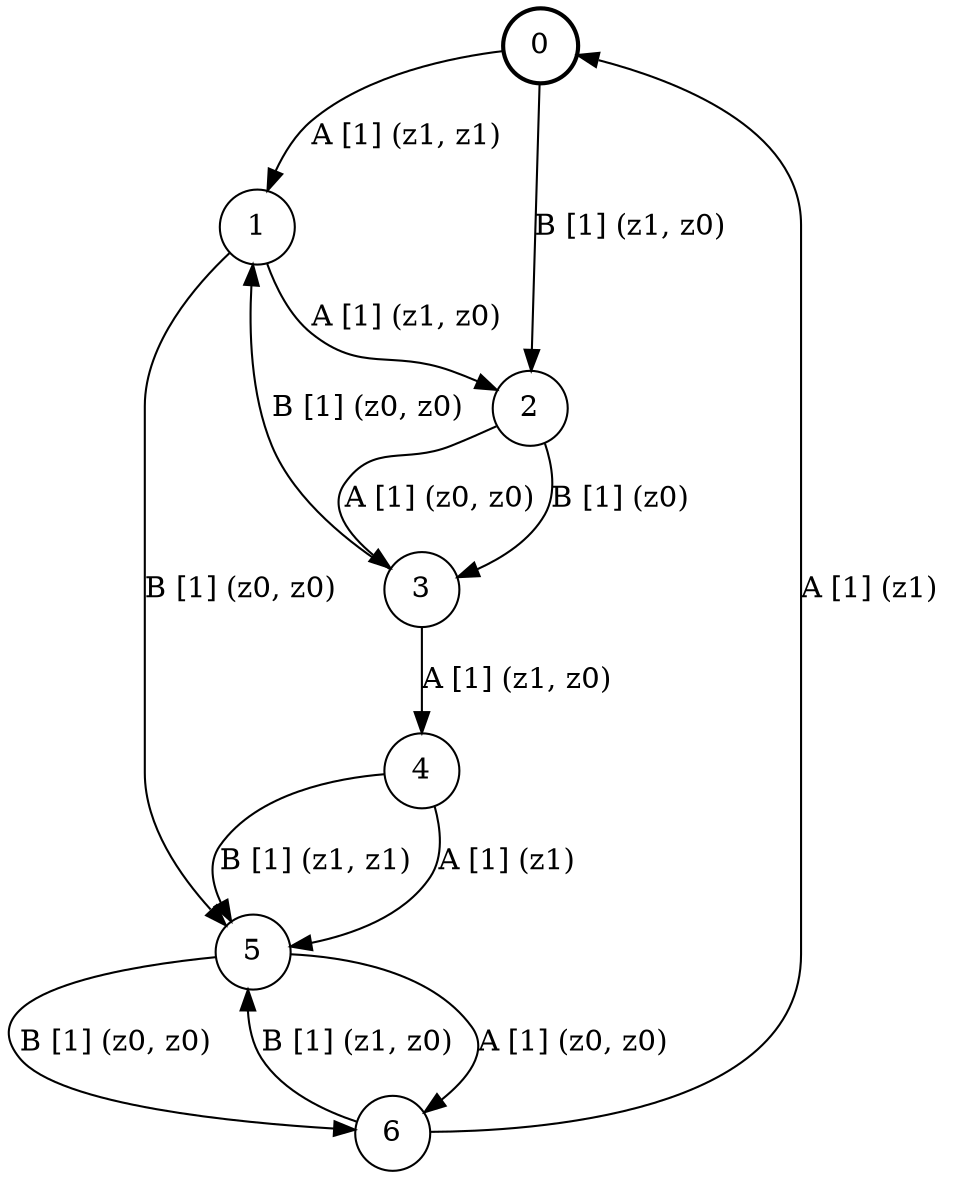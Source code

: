 # generated file, don't try to modify
# command: dot -Tpng <filename> > tree.png
digraph Automaton {
    node [shape = circle];
    0 [style = "bold"];
    0 -> 1 [label = "A [1] (z1, z1) "];
    0 -> 2 [label = "B [1] (z1, z0) "];
    1 -> 2 [label = "A [1] (z1, z0) "];
    1 -> 5 [label = "B [1] (z0, z0) "];
    2 -> 3 [label = "A [1] (z0, z0) "];
    2 -> 3 [label = "B [1] (z0) "];
    3 -> 4 [label = "A [1] (z1, z0) "];
    3 -> 1 [label = "B [1] (z0, z0) "];
    4 -> 5 [label = "A [1] (z1) "];
    4 -> 5 [label = "B [1] (z1, z1) "];
    5 -> 6 [label = "A [1] (z0, z0) "];
    5 -> 6 [label = "B [1] (z0, z0) "];
    6 -> 0 [label = "A [1] (z1) "];
    6 -> 5 [label = "B [1] (z1, z0) "];
}
